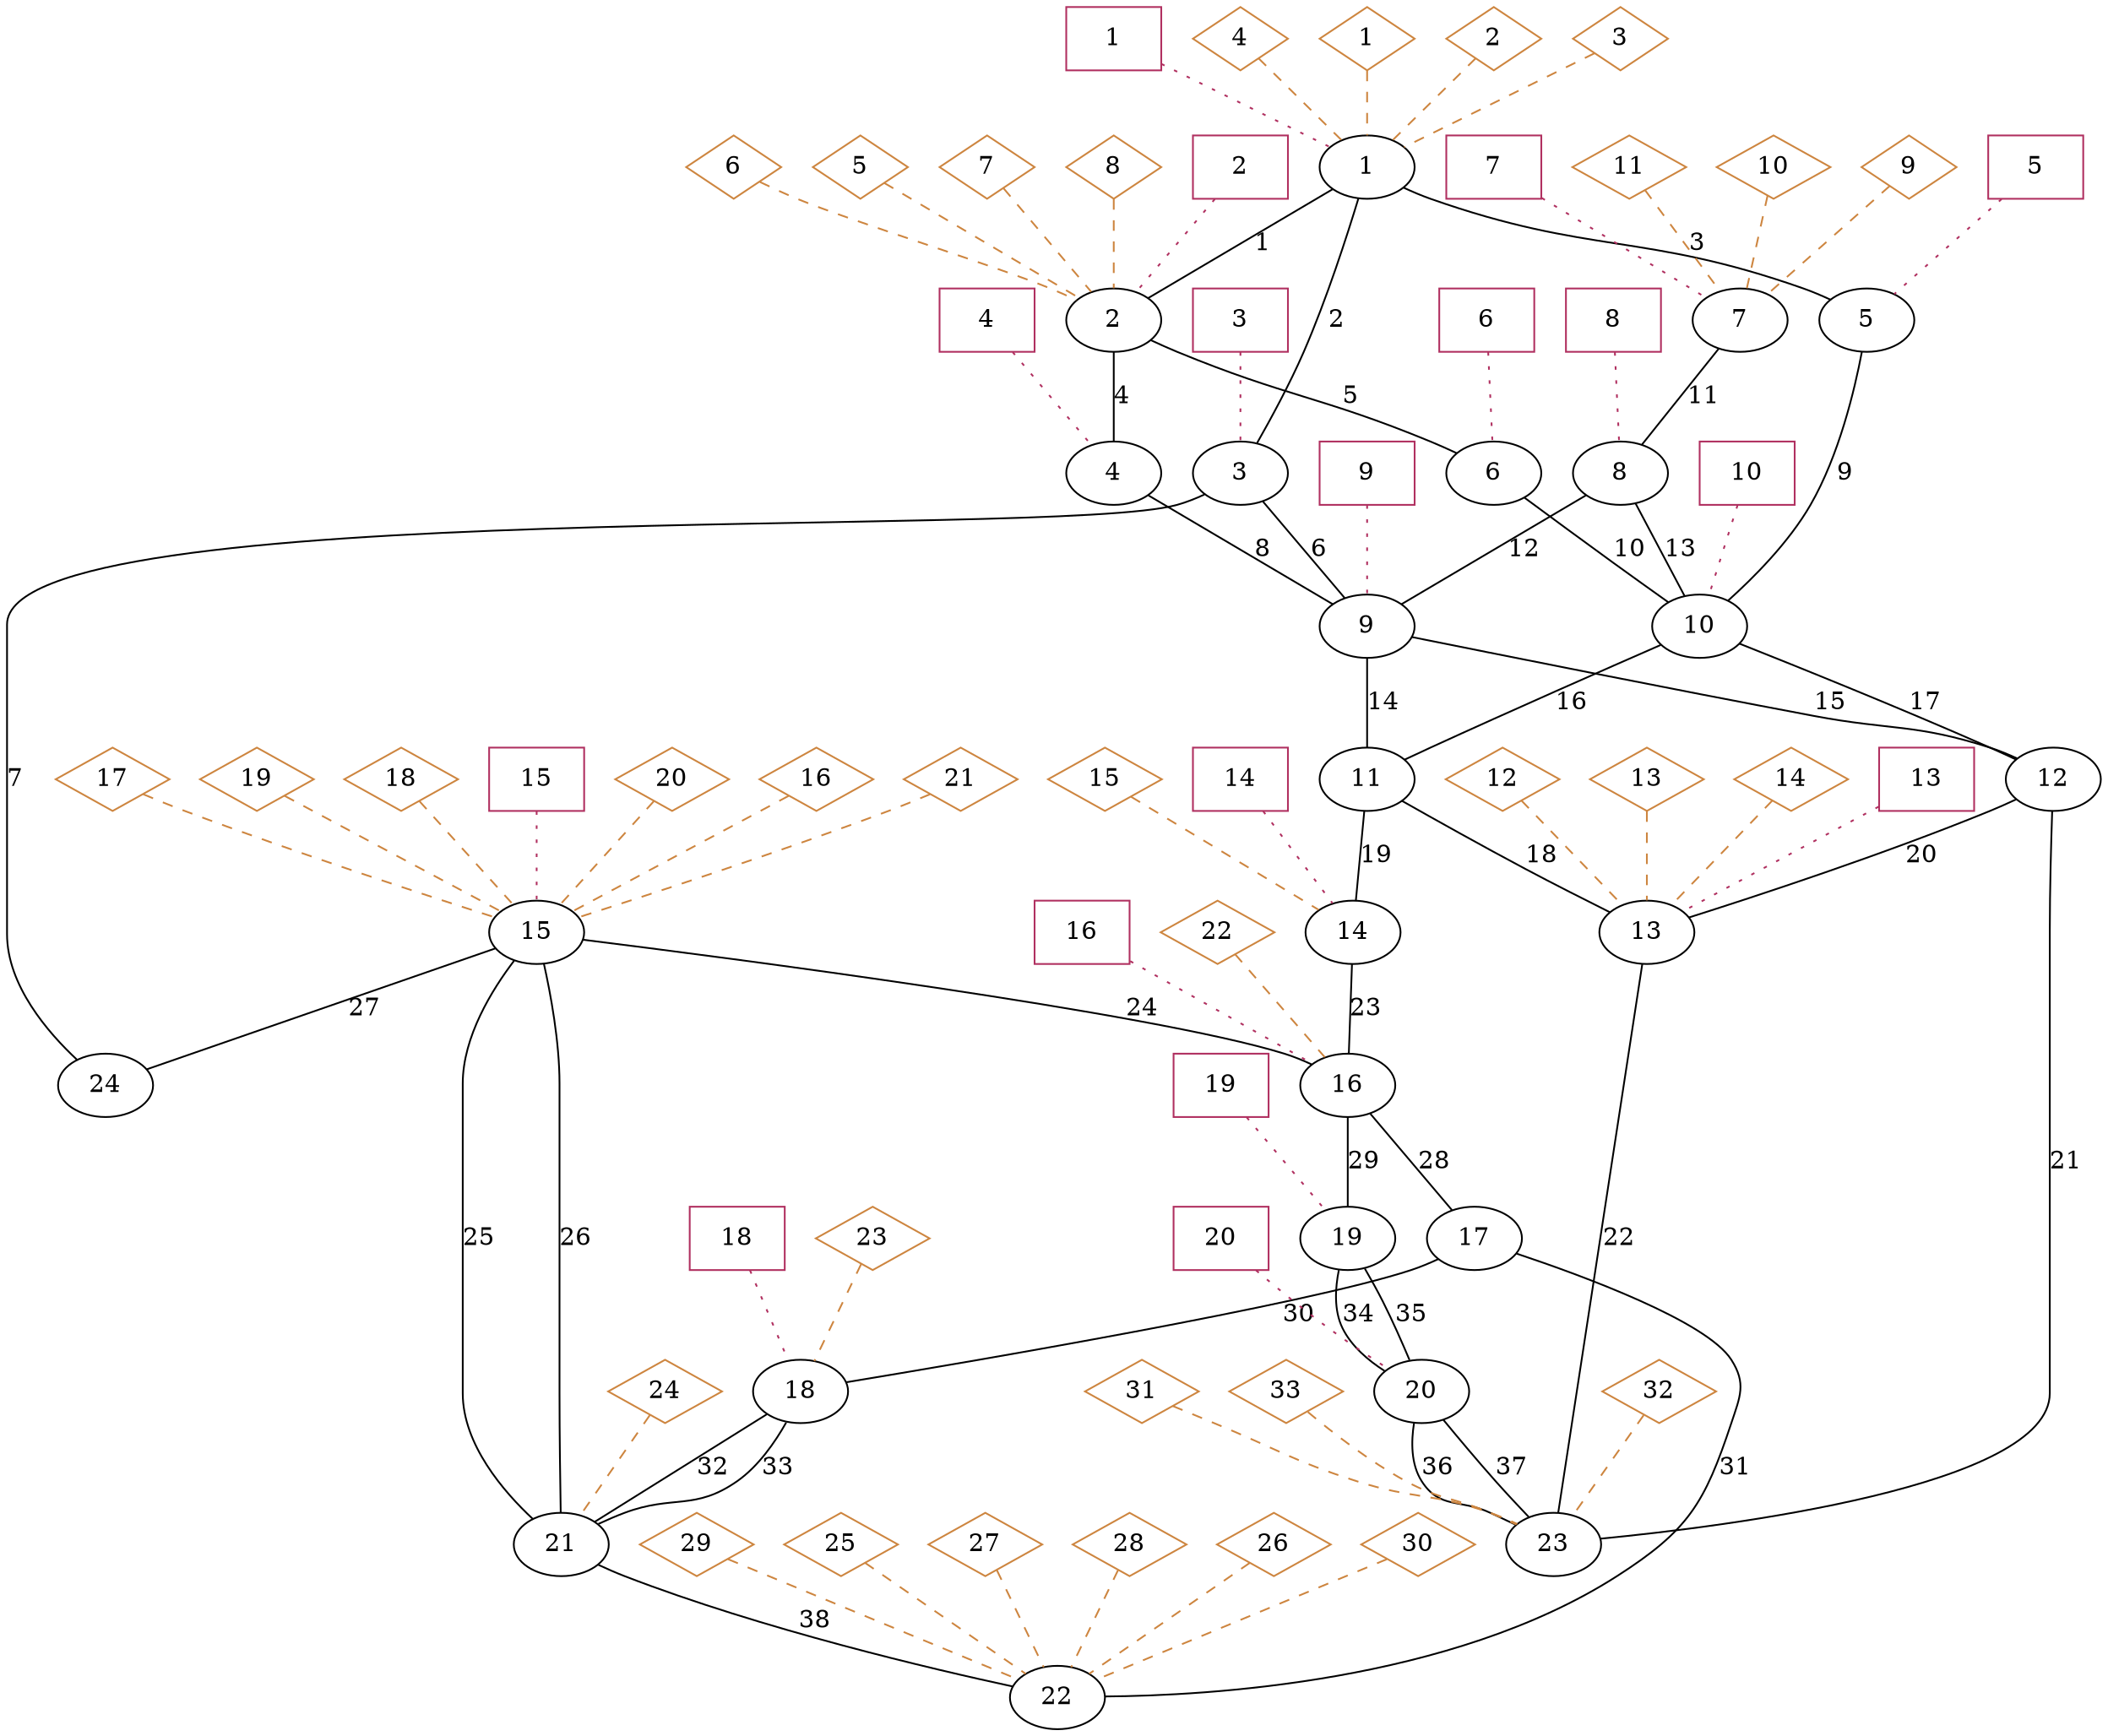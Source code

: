 graph {
  overlap=false
  bus1 [ label="24" ]
  bus2 [ label="4" ]
  bus3 [ label="1" ]
  bus4 [ label="12" ]
  bus5 [ label="20" ]
  bus6 [ label="2" ]
  bus7 [ label="6" ]
  bus8 [ label="23" ]
  bus9 [ label="22" ]
  bus10 [ label="11" ]
  bus11 [ label="13" ]
  bus12 [ label="5" ]
  bus13 [ label="15" ]
  bus14 [ label="16" ]
  bus15 [ label="14" ]
  bus16 [ label="21" ]
  bus17 [ label="7" ]
  bus18 [ label="8" ]
  bus19 [ label="17" ]
  bus20 [ label="10" ]
  bus21 [ label="19" ]
  bus22 [ label="9" ]
  bus23 [ label="18" ]
  bus24 [ label="3" ]
  bus2 -- bus22 [ label="8" ]
  bus3 -- bus6 [ label="1" ]
  bus3 -- bus24 [ label="2" ]
  bus3 -- bus12 [ label="3" ]
  bus4 -- bus11 [ label="20" ]
  bus4 -- bus8 [ label="21" ]
  bus5 -- bus8 [ label="36" ]
  bus5 -- bus8 [ label="37" ]
  bus6 -- bus2 [ label="4" ]
  bus6 -- bus7 [ label="5" ]
  bus7 -- bus20 [ label="10" ]
  bus10 -- bus15 [ label="19" ]
  bus10 -- bus11 [ label="18" ]
  bus11 -- bus8 [ label="22" ]
  bus12 -- bus20 [ label="9" ]
  bus13 -- bus14 [ label="24" ]
  bus13 -- bus16 [ label="25" ]
  bus13 -- bus1 [ label="27" ]
  bus13 -- bus16 [ label="26" ]
  bus14 -- bus21 [ label="29" ]
  bus14 -- bus19 [ label="28" ]
  bus15 -- bus14 [ label="23" ]
  bus16 -- bus9 [ label="38" ]
  bus17 -- bus18 [ label="11" ]
  bus18 -- bus22 [ label="12" ]
  bus18 -- bus20 [ label="13" ]
  bus19 -- bus9 [ label="31" ]
  bus19 -- bus23 [ label="30" ]
  bus20 -- bus4 [ label="17" ]
  bus20 -- bus10 [ label="16" ]
  bus21 -- bus5 [ label="35" ]
  bus21 -- bus5 [ label="34" ]
  bus22 -- bus4 [ label="15" ]
  bus22 -- bus10 [ label="14" ]
  bus23 -- bus16 [ label="32" ]
  bus23 -- bus16 [ label="33" ]
  bus24 -- bus1 [ label="7" ]
  bus24 -- bus22 [ label="6" ]
  load1 [ shape=box color=maroon label="4" ]
  load1 -- bus2 [ style=dotted color=maroon ]
  load2 [ shape=box color=maroon label="1" ]
  load2 -- bus3 [ style=dotted color=maroon ]
  load3 [ shape=box color=maroon label="14" ]
  load3 -- bus15 [ style=dotted color=maroon ]
  load4 [ shape=box color=maroon label="2" ]
  load4 -- bus6 [ style=dotted color=maroon ]
  load5 [ shape=box color=maroon label="6" ]
  load5 -- bus7 [ style=dotted color=maroon ]
  load6 [ shape=box color=maroon label="13" ]
  load6 -- bus11 [ style=dotted color=maroon ]
  load7 [ shape=box color=maroon label="15" ]
  load7 -- bus13 [ style=dotted color=maroon ]
  load8 [ shape=box color=maroon label="5" ]
  load8 -- bus12 [ style=dotted color=maroon ]
  load9 [ shape=box color=maroon label="18" ]
  load9 -- bus23 [ style=dotted color=maroon ]
  load10 [ shape=box color=maroon label="19" ]
  load10 -- bus21 [ style=dotted color=maroon ]
  load11 [ shape=box color=maroon label="16" ]
  load11 -- bus14 [ style=dotted color=maroon ]
  load12 [ shape=box color=maroon label="7" ]
  load12 -- bus17 [ style=dotted color=maroon ]
  load13 [ shape=box color=maroon label="8" ]
  load13 -- bus18 [ style=dotted color=maroon ]
  load14 [ shape=box color=maroon label="20" ]
  load14 -- bus5 [ style=dotted color=maroon ]
  load15 [ shape=box color=maroon label="10" ]
  load15 -- bus20 [ style=dotted color=maroon ]
  load16 [ shape=box color=maroon label="9" ]
  load16 -- bus22 [ style=dotted color=maroon ]
  load17 [ shape=box color=maroon label="3" ]
  load17 -- bus24 [ style=dotted color=maroon ]
  thermal1 [ shape=diamond color=peru label="24" ]
  thermal1 -- bus16 [ style=dashed color=peru ]
  thermal2 [ shape=diamond color=peru label="4" ]
  thermal2 -- bus3 [ style=dashed color=peru ]
  thermal3 [ shape=diamond color=peru label="1" ]
  thermal3 -- bus3 [ style=dashed color=peru ]
  thermal4 [ shape=diamond color=peru label="12" ]
  thermal4 -- bus11 [ style=dashed color=peru ]
  thermal5 [ shape=diamond color=peru label="29" ]
  thermal5 -- bus9 [ style=dashed color=peru ]
  thermal6 [ shape=diamond color=peru label="20" ]
  thermal6 -- bus13 [ style=dashed color=peru ]
  thermal7 [ shape=diamond color=peru label="32" ]
  thermal7 -- bus8 [ style=dashed color=peru ]
  thermal8 [ shape=diamond color=peru label="2" ]
  thermal8 -- bus3 [ style=dashed color=peru ]
  thermal9 [ shape=diamond color=peru label="6" ]
  thermal9 -- bus6 [ style=dashed color=peru ]
  thermal10 [ shape=diamond color=peru label="25" ]
  thermal10 -- bus9 [ style=dashed color=peru ]
  thermal11 [ shape=diamond color=peru label="23" ]
  thermal11 -- bus23 [ style=dashed color=peru ]
  thermal12 [ shape=diamond color=peru label="22" ]
  thermal12 -- bus14 [ style=dashed color=peru ]
  thermal13 [ shape=diamond color=peru label="11" ]
  thermal13 -- bus17 [ style=dashed color=peru ]
  thermal14 [ shape=diamond color=peru label="13" ]
  thermal14 -- bus11 [ style=dashed color=peru ]
  thermal15 [ shape=diamond color=peru label="5" ]
  thermal15 -- bus6 [ style=dashed color=peru ]
  thermal16 [ shape=diamond color=peru label="15" ]
  thermal16 -- bus15 [ style=dashed color=peru ]
  thermal17 [ shape=diamond color=peru label="27" ]
  thermal17 -- bus9 [ style=dashed color=peru ]
  thermal18 [ shape=diamond color=peru label="31" ]
  thermal18 -- bus8 [ style=dashed color=peru ]
  thermal19 [ shape=diamond color=peru label="33" ]
  thermal19 -- bus8 [ style=dashed color=peru ]
  thermal20 [ shape=diamond color=peru label="28" ]
  thermal20 -- bus9 [ style=dashed color=peru ]
  thermal21 [ shape=diamond color=peru label="16" ]
  thermal21 -- bus13 [ style=dashed color=peru ]
  thermal22 [ shape=diamond color=peru label="14" ]
  thermal22 -- bus11 [ style=dashed color=peru ]
  thermal23 [ shape=diamond color=peru label="21" ]
  thermal23 -- bus13 [ style=dashed color=peru ]
  thermal24 [ shape=diamond color=peru label="7" ]
  thermal24 -- bus6 [ style=dashed color=peru ]
  thermal25 [ shape=diamond color=peru label="8" ]
  thermal25 -- bus6 [ style=dashed color=peru ]
  thermal26 [ shape=diamond color=peru label="26" ]
  thermal26 -- bus9 [ style=dashed color=peru ]
  thermal27 [ shape=diamond color=peru label="17" ]
  thermal27 -- bus13 [ style=dashed color=peru ]
  thermal28 [ shape=diamond color=peru label="10" ]
  thermal28 -- bus17 [ style=dashed color=peru ]
  thermal29 [ shape=diamond color=peru label="19" ]
  thermal29 -- bus13 [ style=dashed color=peru ]
  thermal30 [ shape=diamond color=peru label="9" ]
  thermal30 -- bus17 [ style=dashed color=peru ]
  thermal31 [ shape=diamond color=peru label="18" ]
  thermal31 -- bus13 [ style=dashed color=peru ]
  thermal32 [ shape=diamond color=peru label="30" ]
  thermal32 -- bus9 [ style=dashed color=peru ]
  thermal33 [ shape=diamond color=peru label="3" ]
  thermal33 -- bus3 [ style=dashed color=peru ]
}

